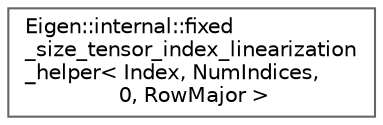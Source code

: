 digraph "类继承关系图"
{
 // LATEX_PDF_SIZE
  bgcolor="transparent";
  edge [fontname=Helvetica,fontsize=10,labelfontname=Helvetica,labelfontsize=10];
  node [fontname=Helvetica,fontsize=10,shape=box,height=0.2,width=0.4];
  rankdir="LR";
  Node0 [id="Node000000",label="Eigen::internal::fixed\l_size_tensor_index_linearization\l_helper\< Index, NumIndices,\l 0, RowMajor \>",height=0.2,width=0.4,color="grey40", fillcolor="white", style="filled",URL="$struct_eigen_1_1internal_1_1fixed__size__tensor__index__linearization__helper_3_01_index_00_01_n48be286421c8b3a07bb17ebfc895db83.html",tooltip=" "];
}
